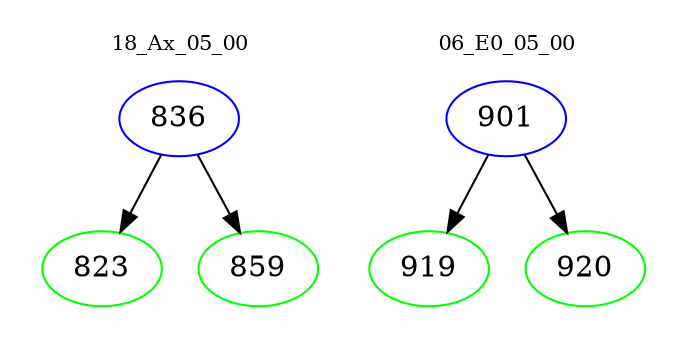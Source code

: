 digraph{
subgraph cluster_0 {
color = white
label = "18_Ax_05_00";
fontsize=10;
T0_836 [label="836", color="blue"]
T0_836 -> T0_823 [color="black"]
T0_823 [label="823", color="green"]
T0_836 -> T0_859 [color="black"]
T0_859 [label="859", color="green"]
}
subgraph cluster_1 {
color = white
label = "06_E0_05_00";
fontsize=10;
T1_901 [label="901", color="blue"]
T1_901 -> T1_919 [color="black"]
T1_919 [label="919", color="green"]
T1_901 -> T1_920 [color="black"]
T1_920 [label="920", color="green"]
}
}
